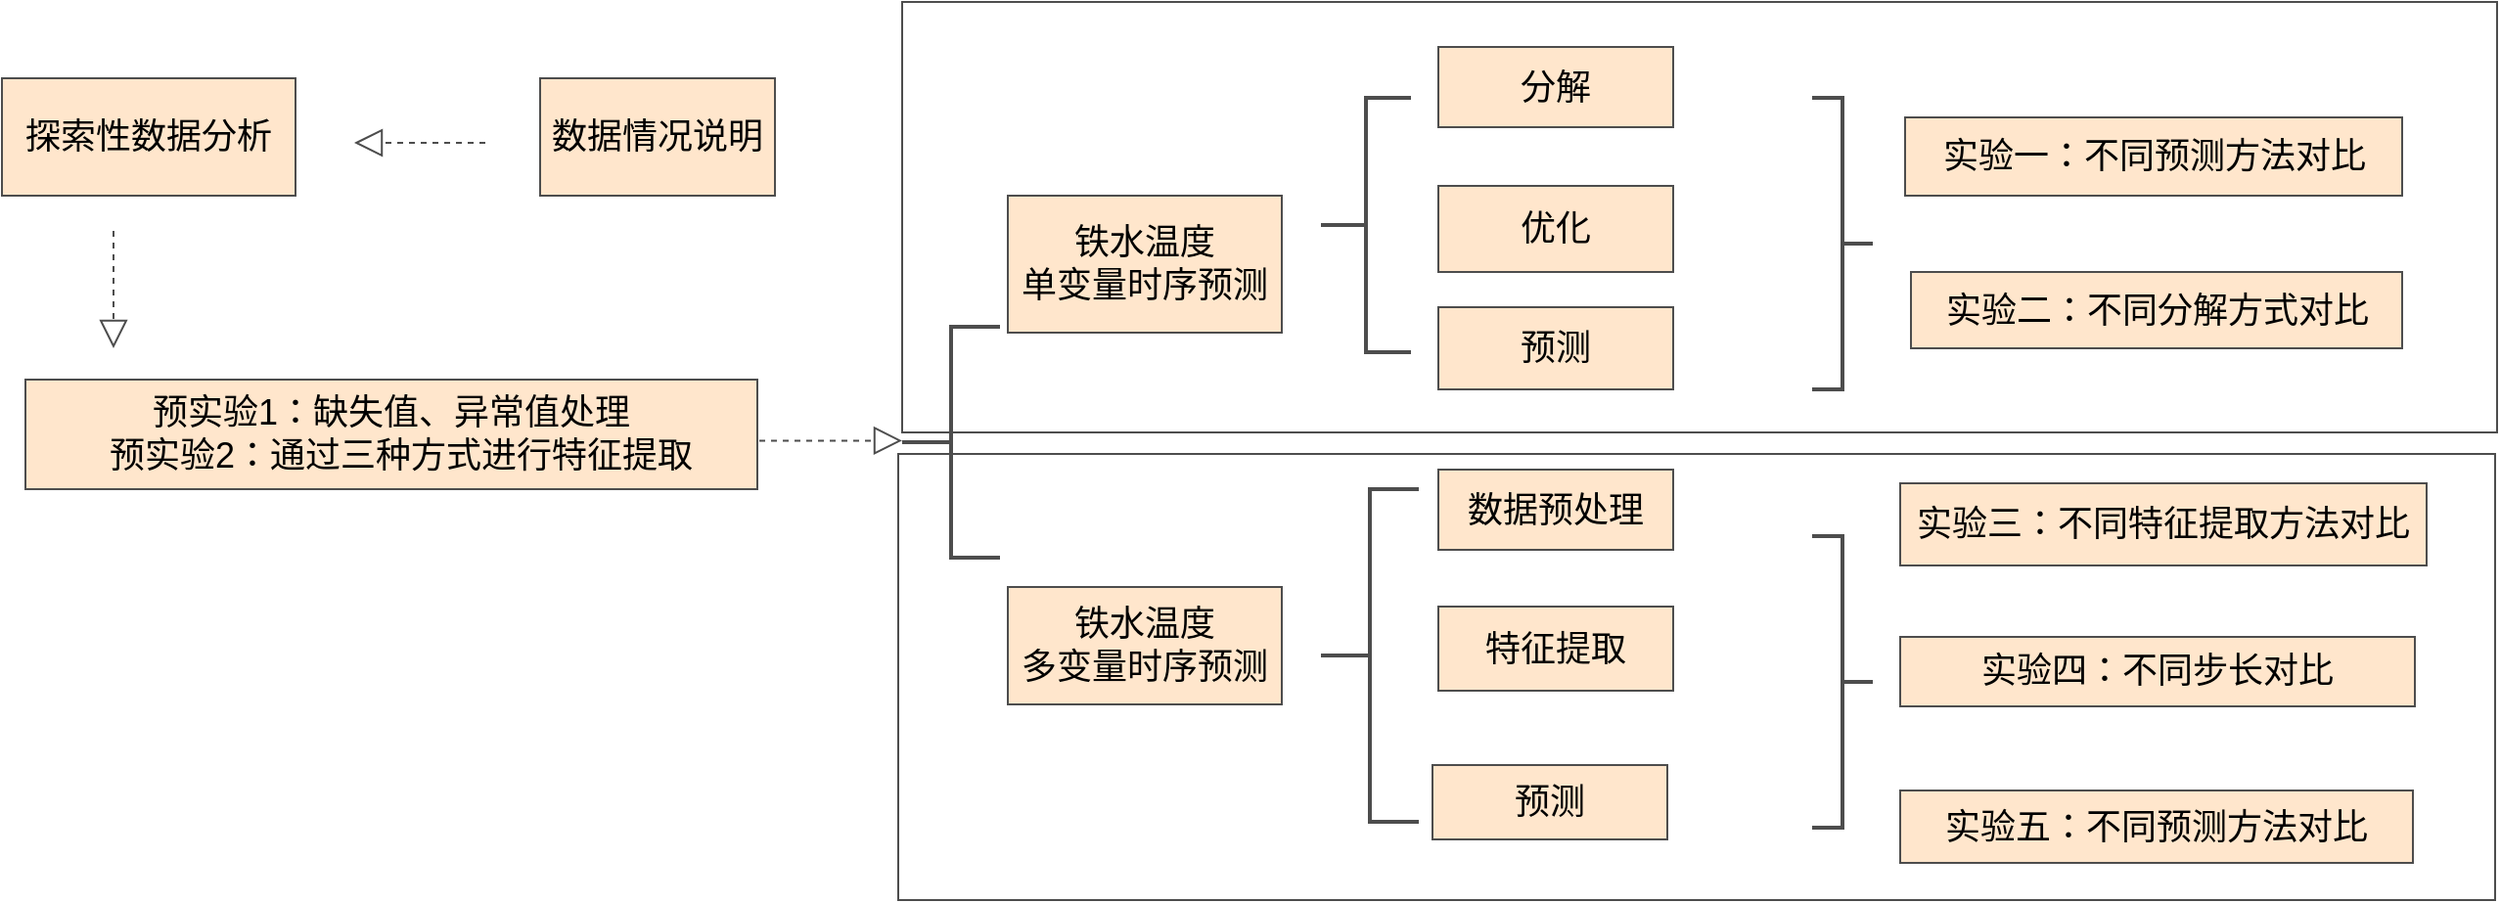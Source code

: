 <mxfile version="22.1.8" type="github" pages="2">
  <diagram name="第 1 页" id="98NZelkwkcNiqclcnh58">
    <mxGraphModel dx="2782" dy="1237" grid="0" gridSize="10" guides="1" tooltips="1" connect="1" arrows="1" fold="1" page="1" pageScale="1" pageWidth="827" pageHeight="1169" background="#ffffff" math="0" shadow="0">
      <root>
        <mxCell id="0" />
        <mxCell id="1" parent="0" />
        <mxCell id="OGL1Q8XWRxWzxenanZOr-34" value="" style="rounded=0;whiteSpace=wrap;html=1;strokeColor=#4d4d4d;" vertex="1" parent="1">
          <mxGeometry x="-36" y="482" width="816" height="228" as="geometry" />
        </mxCell>
        <mxCell id="OGL1Q8XWRxWzxenanZOr-15" value="" style="rounded=0;whiteSpace=wrap;html=1;strokeColor=#4d4d4d;" vertex="1" parent="1">
          <mxGeometry x="-34" y="251" width="815" height="220" as="geometry" />
        </mxCell>
        <mxCell id="OGL1Q8XWRxWzxenanZOr-1" value="&lt;font style=&quot;font-size: 18px;&quot;&gt;铁水温度&lt;br&gt;单变量时序预测&lt;/font&gt;" style="rounded=0;whiteSpace=wrap;html=1;strokeColor=#4d4d4d;fillColor=#ffe6cc;" vertex="1" parent="1">
          <mxGeometry x="20" y="350" width="140" height="70" as="geometry" />
        </mxCell>
        <mxCell id="OGL1Q8XWRxWzxenanZOr-2" value="&lt;font style=&quot;font-size: 18px;&quot;&gt;铁水温度&lt;br&gt;多变量时序预测&lt;/font&gt;" style="rounded=0;whiteSpace=wrap;html=1;strokeColor=#4d4d4d;fillColor=#ffe6cc;" vertex="1" parent="1">
          <mxGeometry x="20" y="550" width="140" height="60" as="geometry" />
        </mxCell>
        <mxCell id="OGL1Q8XWRxWzxenanZOr-3" value="" style="strokeWidth=2;html=1;shape=mxgraph.flowchart.annotation_2;align=left;labelPosition=right;pointerEvents=1;strokeColor=#4d4d4d;" vertex="1" parent="1">
          <mxGeometry x="180" y="300" width="46" height="130" as="geometry" />
        </mxCell>
        <mxCell id="OGL1Q8XWRxWzxenanZOr-4" value="&lt;font style=&quot;font-size: 18px;&quot;&gt;分解&lt;/font&gt;" style="rounded=0;whiteSpace=wrap;html=1;strokeColor=#4d4d4d;fillColor=#ffe6cc;" vertex="1" parent="1">
          <mxGeometry x="240" y="274" width="120" height="41" as="geometry" />
        </mxCell>
        <mxCell id="OGL1Q8XWRxWzxenanZOr-5" value="&lt;span style=&quot;font-size: 18px;&quot;&gt;优化&lt;/span&gt;" style="rounded=0;whiteSpace=wrap;html=1;strokeColor=#4d4d4d;fillColor=#ffe6cc;" vertex="1" parent="1">
          <mxGeometry x="240" y="345" width="120" height="44" as="geometry" />
        </mxCell>
        <mxCell id="OGL1Q8XWRxWzxenanZOr-6" value="&lt;span style=&quot;font-size: 18px;&quot;&gt;预测&lt;/span&gt;" style="rounded=0;whiteSpace=wrap;html=1;strokeColor=#4d4d4d;fillColor=#ffe6cc;" vertex="1" parent="1">
          <mxGeometry x="240" y="407" width="120" height="42" as="geometry" />
        </mxCell>
        <mxCell id="OGL1Q8XWRxWzxenanZOr-7" value="" style="strokeWidth=2;html=1;shape=mxgraph.flowchart.annotation_2;align=left;labelPosition=right;pointerEvents=1;strokeColor=#4d4d4d;" vertex="1" parent="1">
          <mxGeometry x="180" y="500" width="50" height="170" as="geometry" />
        </mxCell>
        <mxCell id="OGL1Q8XWRxWzxenanZOr-8" value="&lt;span style=&quot;font-size: 18px;&quot;&gt;数据预处理&lt;/span&gt;" style="rounded=0;whiteSpace=wrap;html=1;strokeColor=#4d4d4d;fillColor=#ffe6cc;" vertex="1" parent="1">
          <mxGeometry x="240" y="490" width="120" height="41" as="geometry" />
        </mxCell>
        <mxCell id="OGL1Q8XWRxWzxenanZOr-9" value="&lt;span style=&quot;font-size: 18px;&quot;&gt;特征提取&lt;/span&gt;" style="rounded=0;whiteSpace=wrap;html=1;strokeColor=#4d4d4d;fillColor=#ffe6cc;" vertex="1" parent="1">
          <mxGeometry x="240" y="560" width="120" height="43" as="geometry" />
        </mxCell>
        <mxCell id="OGL1Q8XWRxWzxenanZOr-10" value="&lt;span style=&quot;font-size: 18px;&quot;&gt;预测&lt;/span&gt;" style="rounded=0;whiteSpace=wrap;html=1;strokeColor=#4d4d4d;fillColor=#ffe6cc;" vertex="1" parent="1">
          <mxGeometry x="237" y="641" width="120" height="38" as="geometry" />
        </mxCell>
        <mxCell id="OGL1Q8XWRxWzxenanZOr-11" value="&lt;font style=&quot;font-size: 18px;&quot;&gt;探索性数据分析&lt;/font&gt;" style="rounded=0;whiteSpace=wrap;html=1;strokeColor=#4d4d4d;fillColor=#ffe6cc;" vertex="1" parent="1">
          <mxGeometry x="-494" y="290" width="150" height="60" as="geometry" />
        </mxCell>
        <mxCell id="OGL1Q8XWRxWzxenanZOr-12" value="" style="strokeWidth=2;html=1;shape=mxgraph.flowchart.annotation_2;align=left;labelPosition=right;pointerEvents=1;strokeColor=#4d4d4d;" vertex="1" parent="1">
          <mxGeometry x="-34" y="417" width="50" height="118" as="geometry" />
        </mxCell>
        <mxCell id="OGL1Q8XWRxWzxenanZOr-13" value="&lt;font style=&quot;font-size: 18px;&quot;&gt;数据情况说明&lt;/font&gt;" style="rounded=0;whiteSpace=wrap;html=1;strokeColor=#4d4d4d;fillColor=#ffe6cc;" vertex="1" parent="1">
          <mxGeometry x="-219" y="290" width="120" height="60" as="geometry" />
        </mxCell>
        <mxCell id="OGL1Q8XWRxWzxenanZOr-16" value="" style="strokeWidth=2;html=1;shape=mxgraph.flowchart.annotation_2;align=left;labelPosition=right;pointerEvents=1;rotation=-180;strokeColor=#4d4d4d;" vertex="1" parent="1">
          <mxGeometry x="431" y="300" width="31" height="149" as="geometry" />
        </mxCell>
        <mxCell id="OGL1Q8XWRxWzxenanZOr-19" value="&lt;font style=&quot;font-size: 18px;&quot;&gt;实验一：不同预测方法对比&lt;/font&gt;" style="rounded=0;whiteSpace=wrap;html=1;strokeColor=#4d4d4d;fillColor=#ffe6cc;" vertex="1" parent="1">
          <mxGeometry x="478.5" y="310" width="254" height="40" as="geometry" />
        </mxCell>
        <mxCell id="OGL1Q8XWRxWzxenanZOr-20" value="&lt;font style=&quot;font-size: 18px;&quot;&gt;实验二：不同分解方式对比&lt;/font&gt;" style="rounded=0;whiteSpace=wrap;html=1;strokeColor=#4d4d4d;fillColor=#ffe6cc;" vertex="1" parent="1">
          <mxGeometry x="481.5" y="389" width="251" height="39" as="geometry" />
        </mxCell>
        <mxCell id="OGL1Q8XWRxWzxenanZOr-22" value="" style="strokeWidth=2;html=1;shape=mxgraph.flowchart.annotation_2;align=left;labelPosition=right;pointerEvents=1;rotation=-180;strokeColor=#4d4d4d;" vertex="1" parent="1">
          <mxGeometry x="431" y="524" width="31" height="149" as="geometry" />
        </mxCell>
        <mxCell id="OGL1Q8XWRxWzxenanZOr-23" value="&lt;font style=&quot;font-size: 18px;&quot;&gt;实验三：不同特征提取方法对比&lt;/font&gt;" style="rounded=0;whiteSpace=wrap;html=1;strokeColor=#4d4d4d;fillColor=#ffe6cc;" vertex="1" parent="1">
          <mxGeometry x="476" y="497" width="269" height="42" as="geometry" />
        </mxCell>
        <mxCell id="OGL1Q8XWRxWzxenanZOr-24" value="&lt;font style=&quot;font-size: 18px;&quot;&gt;实验四：不同步长对比&lt;/font&gt;" style="rounded=0;whiteSpace=wrap;html=1;strokeColor=#4d4d4d;fillColor=#ffe6cc;" vertex="1" parent="1">
          <mxGeometry x="476" y="575.5" width="263" height="35.5" as="geometry" />
        </mxCell>
        <mxCell id="OGL1Q8XWRxWzxenanZOr-25" value="&lt;font style=&quot;font-size: 18px;&quot;&gt;实验五：不同预测方法对比&lt;/font&gt;" style="rounded=0;whiteSpace=wrap;html=1;strokeColor=#4d4d4d;fillColor=#ffe6cc;" vertex="1" parent="1">
          <mxGeometry x="476" y="654" width="262" height="37" as="geometry" />
        </mxCell>
        <mxCell id="OGL1Q8XWRxWzxenanZOr-29" value="&lt;font style=&quot;font-size: 18px;&quot;&gt;&amp;nbsp;预实验1：缺失值、异常值处理&amp;nbsp; &lt;br&gt;&amp;nbsp; &amp;nbsp; &amp;nbsp; &amp;nbsp;预实验2：通过三种方式进行特征提取&amp;nbsp; &amp;nbsp; &amp;nbsp;&lt;/font&gt;" style="rounded=0;whiteSpace=wrap;html=1;strokeColor=#4d4d4d;fillColor=#ffe6cc;" vertex="1" parent="1">
          <mxGeometry x="-482" y="444" width="374" height="56" as="geometry" />
        </mxCell>
        <mxCell id="OGL1Q8XWRxWzxenanZOr-33" value="" style="endArrow=block;dashed=1;endFill=0;endSize=12;html=1;rounded=0;edgeStyle=orthogonalEdgeStyle;strokeColor=#4d4d4d;" edge="1" parent="1">
          <mxGeometry width="160" relative="1" as="geometry">
            <mxPoint x="-437" y="368" as="sourcePoint" />
            <mxPoint x="-437" y="428" as="targetPoint" />
          </mxGeometry>
        </mxCell>
        <mxCell id="OGL1Q8XWRxWzxenanZOr-35" value="" style="endArrow=block;dashed=1;endFill=0;endSize=12;html=1;rounded=0;edgeStyle=orthogonalEdgeStyle;strokeColor=#4d4d4d;" edge="1" parent="1">
          <mxGeometry width="160" relative="1" as="geometry">
            <mxPoint x="-107" y="475.23" as="sourcePoint" />
            <mxPoint x="-34" y="475.23" as="targetPoint" />
          </mxGeometry>
        </mxCell>
        <mxCell id="OGL1Q8XWRxWzxenanZOr-38" value="" style="endArrow=block;dashed=1;endFill=0;endSize=12;html=1;rounded=0;edgeStyle=orthogonalEdgeStyle;strokeColor=#4d4d4d;" edge="1" parent="1">
          <mxGeometry width="160" relative="1" as="geometry">
            <mxPoint x="-247" y="323" as="sourcePoint" />
            <mxPoint x="-314" y="323" as="targetPoint" />
          </mxGeometry>
        </mxCell>
      </root>
    </mxGraphModel>
  </diagram>
  <diagram id="zQ3jkkxXhLHcW-D2W3KZ" name="第 2 页">
    <mxGraphModel dx="1006" dy="894" grid="0" gridSize="10" guides="1" tooltips="1" connect="1" arrows="1" fold="1" page="1" pageScale="1" pageWidth="827" pageHeight="1169" math="0" shadow="0">
      <root>
        <mxCell id="0" />
        <mxCell id="1" parent="0" />
        <mxCell id="DWMN2ucpjqmAxmqvuODY-1" value="原始信号" style="rounded=0;whiteSpace=wrap;html=1;" vertex="1" parent="1">
          <mxGeometry x="59" y="313" width="120" height="60" as="geometry" />
        </mxCell>
      </root>
    </mxGraphModel>
  </diagram>
</mxfile>
